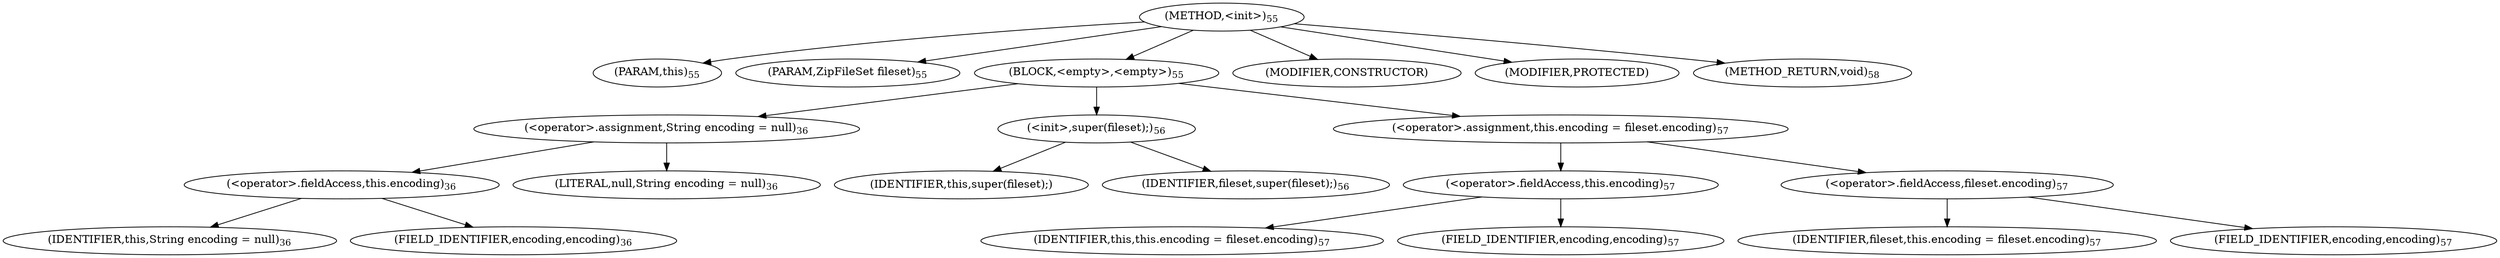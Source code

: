 digraph "&lt;init&gt;" {  
"69" [label = <(METHOD,&lt;init&gt;)<SUB>55</SUB>> ]
"8" [label = <(PARAM,this)<SUB>55</SUB>> ]
"70" [label = <(PARAM,ZipFileSet fileset)<SUB>55</SUB>> ]
"71" [label = <(BLOCK,&lt;empty&gt;,&lt;empty&gt;)<SUB>55</SUB>> ]
"72" [label = <(&lt;operator&gt;.assignment,String encoding = null)<SUB>36</SUB>> ]
"73" [label = <(&lt;operator&gt;.fieldAccess,this.encoding)<SUB>36</SUB>> ]
"74" [label = <(IDENTIFIER,this,String encoding = null)<SUB>36</SUB>> ]
"75" [label = <(FIELD_IDENTIFIER,encoding,encoding)<SUB>36</SUB>> ]
"76" [label = <(LITERAL,null,String encoding = null)<SUB>36</SUB>> ]
"77" [label = <(&lt;init&gt;,super(fileset);)<SUB>56</SUB>> ]
"7" [label = <(IDENTIFIER,this,super(fileset);)> ]
"78" [label = <(IDENTIFIER,fileset,super(fileset);)<SUB>56</SUB>> ]
"79" [label = <(&lt;operator&gt;.assignment,this.encoding = fileset.encoding)<SUB>57</SUB>> ]
"80" [label = <(&lt;operator&gt;.fieldAccess,this.encoding)<SUB>57</SUB>> ]
"81" [label = <(IDENTIFIER,this,this.encoding = fileset.encoding)<SUB>57</SUB>> ]
"82" [label = <(FIELD_IDENTIFIER,encoding,encoding)<SUB>57</SUB>> ]
"83" [label = <(&lt;operator&gt;.fieldAccess,fileset.encoding)<SUB>57</SUB>> ]
"84" [label = <(IDENTIFIER,fileset,this.encoding = fileset.encoding)<SUB>57</SUB>> ]
"85" [label = <(FIELD_IDENTIFIER,encoding,encoding)<SUB>57</SUB>> ]
"86" [label = <(MODIFIER,CONSTRUCTOR)> ]
"87" [label = <(MODIFIER,PROTECTED)> ]
"88" [label = <(METHOD_RETURN,void)<SUB>58</SUB>> ]
  "69" -> "8" 
  "69" -> "70" 
  "69" -> "71" 
  "69" -> "86" 
  "69" -> "87" 
  "69" -> "88" 
  "71" -> "72" 
  "71" -> "77" 
  "71" -> "79" 
  "72" -> "73" 
  "72" -> "76" 
  "73" -> "74" 
  "73" -> "75" 
  "77" -> "7" 
  "77" -> "78" 
  "79" -> "80" 
  "79" -> "83" 
  "80" -> "81" 
  "80" -> "82" 
  "83" -> "84" 
  "83" -> "85" 
}
